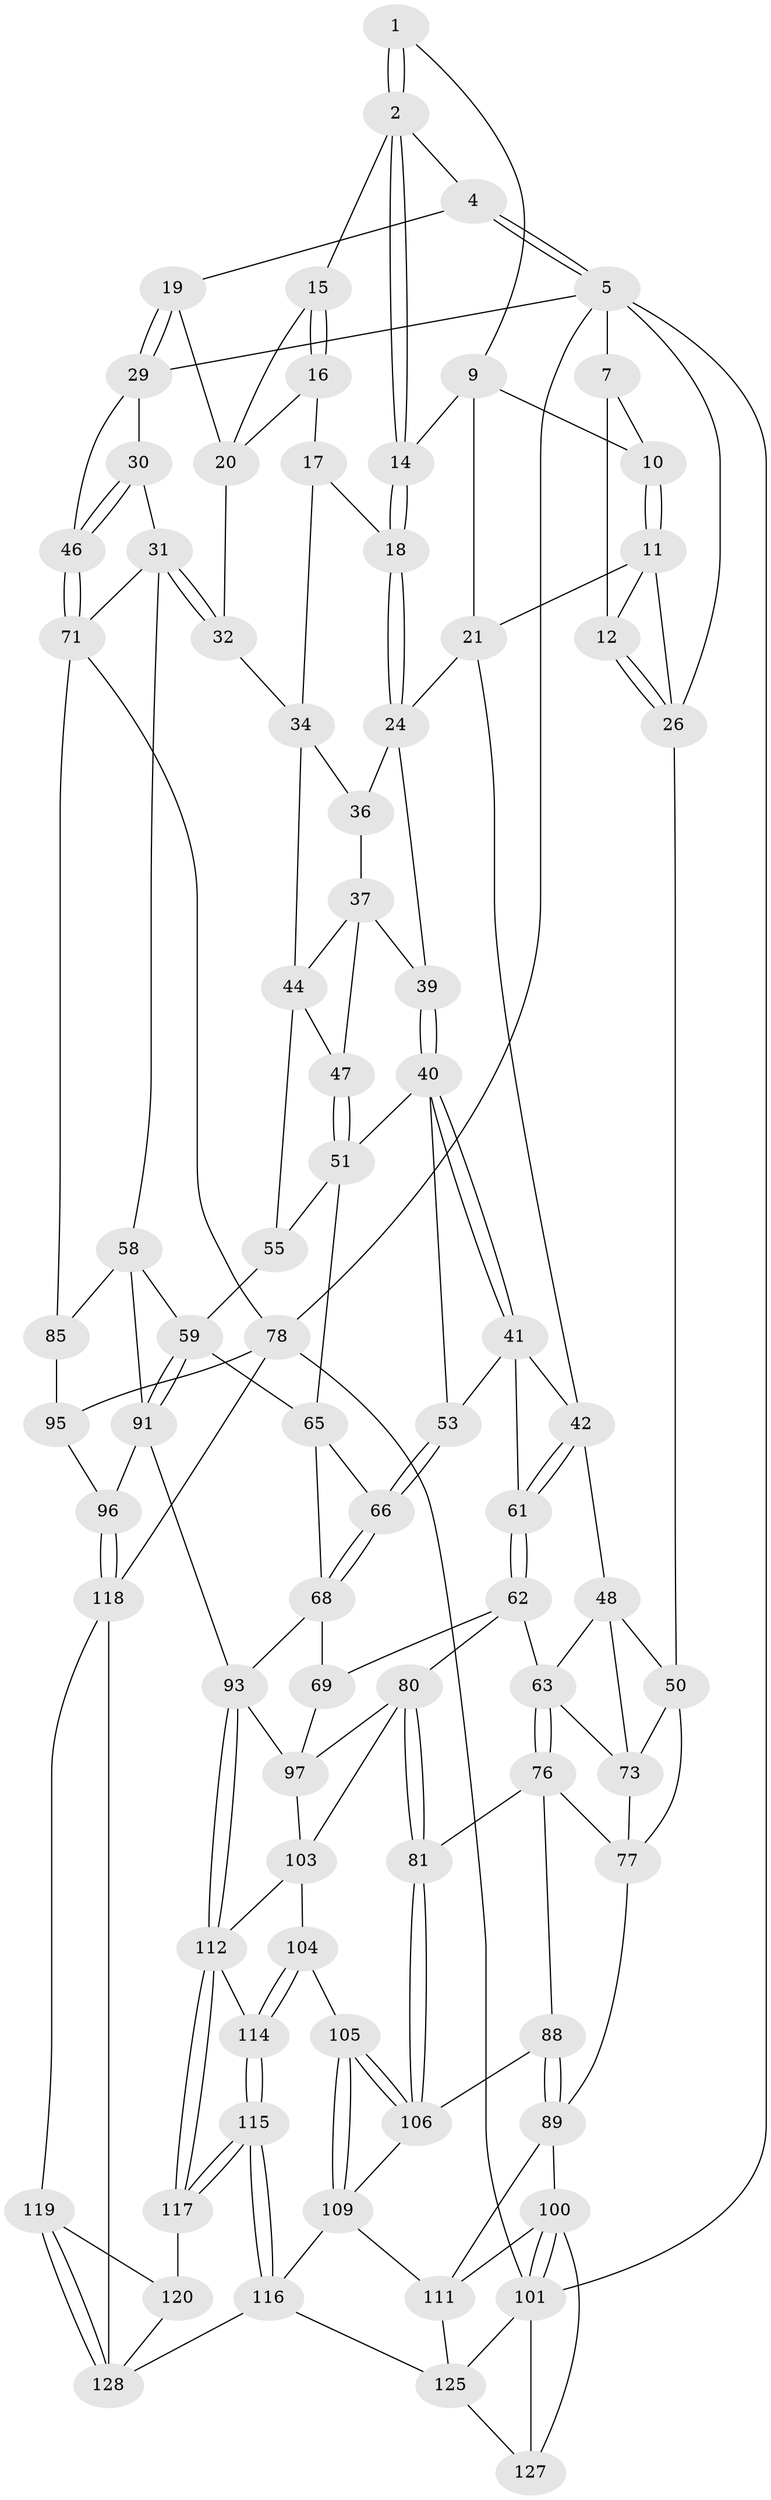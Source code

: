 // Generated by graph-tools (version 1.1) at 2025/24/03/03/25 07:24:33]
// undirected, 81 vertices, 181 edges
graph export_dot {
graph [start="1"]
  node [color=gray90,style=filled];
  1 [pos="+0.07695962177252173+0"];
  2 [pos="+0.41968508533011767+0",super="+3"];
  4 [pos="+1+0"];
  5 [pos="+1+0",super="+6"];
  7 [pos="+0+0",super="+8"];
  9 [pos="+0.19028466978293346+0.059060740932333856",super="+13"];
  10 [pos="+0.13221625707778975+0.08209047025786007"];
  11 [pos="+0.11572744681471281+0.10795640106616274",super="+23"];
  12 [pos="+0.06359401431762562+0.11420659306971052"];
  14 [pos="+0.4107444465431409+0"];
  15 [pos="+0.7465633865875572+0"];
  16 [pos="+0.626120655052158+0.1303632249354154"];
  17 [pos="+0.6193174011209419+0.13409612855754513"];
  18 [pos="+0.47803167304418576+0.11794175065519166"];
  19 [pos="+0.88776821641006+0.13490954338799396"];
  20 [pos="+0.8076154850104486+0.12687407771528722",super="+28"];
  21 [pos="+0.24676469917091026+0.16505810171059648",super="+22"];
  24 [pos="+0.47350312277796464+0.13657473086654692",super="+25"];
  26 [pos="+0+0.22262699544830952",super="+27"];
  29 [pos="+0.9089274787962476+0.1619846613534784",super="+33"];
  30 [pos="+0.9243624839041951+0.24445760591371887"];
  31 [pos="+0.8552279576753232+0.34959653402529944",super="+57"];
  32 [pos="+0.7604305259566461+0.28882802244282424"];
  34 [pos="+0.6943375031556018+0.2951171786390838",super="+35"];
  36 [pos="+0.5400055355422818+0.22254146599303692"];
  37 [pos="+0.5632663523017729+0.2783027386284489",super="+38"];
  39 [pos="+0.42914406041576914+0.22048290878018514"];
  40 [pos="+0.3506172227859698+0.28019280624376697",super="+52"];
  41 [pos="+0.30902963087896346+0.29924410364107185",super="+54"];
  42 [pos="+0.24371989784189152+0.30038699997199025",super="+43"];
  44 [pos="+0.5746186677389418+0.2919455604010135",super="+45"];
  46 [pos="+1+0.21940048932136322"];
  47 [pos="+0.4974855614481264+0.34527102457695824"];
  48 [pos="+0.22575129223000656+0.301869237733427",super="+49"];
  50 [pos="+0+0.33810330664488475",super="+75"];
  51 [pos="+0.5012928215136899+0.37473476015337226",super="+56"];
  53 [pos="+0.38111836203792293+0.42485609772255495"];
  55 [pos="+0.6395876620861245+0.36057016902678213"];
  58 [pos="+0.7913502000401285+0.494006602270808",super="+87"];
  59 [pos="+0.6659158206603834+0.5194644626966055",super="+60"];
  61 [pos="+0.2764339389536944+0.46280573726388413"];
  62 [pos="+0.2673214710062128+0.49959366120782966",super="+70"];
  63 [pos="+0.20143938080531162+0.49801715085151865",super="+64"];
  65 [pos="+0.48223506694872437+0.4780298582026753",super="+67"];
  66 [pos="+0.44283232910767706+0.49389308012818184"];
  68 [pos="+0.393315928219496+0.5678696273393176",super="+84"];
  69 [pos="+0.3755508802963431+0.5708886734582161"];
  71 [pos="+1+0.5078108344361884",super="+72"];
  73 [pos="+0.10739464527682838+0.44529205060007476",super="+74"];
  76 [pos="+0.14968356730657273+0.563071671412273",super="+82"];
  77 [pos="+0.11954625459147729+0.5415729307520438",super="+83"];
  78 [pos="+1+1",super="+79"];
  80 [pos="+0.2617195445320895+0.6513221424404926",super="+99"];
  81 [pos="+0.21756465451520984+0.6614698744204937"];
  85 [pos="+0.9673580061994835+0.5672617375662159",super="+86"];
  88 [pos="+0.13091084787240895+0.6782134366573591"];
  89 [pos="+0.06298450519689615+0.7025345675353092",super="+90"];
  91 [pos="+0.6800317800401818+0.6892215176622792",super="+92"];
  93 [pos="+0.5891212325484549+0.7573653933256265",super="+94"];
  95 [pos="+0.8072923693964946+0.7985298072039507",super="+102"];
  96 [pos="+0.6837224120900142+0.7851449348729738"];
  97 [pos="+0.4335898744765716+0.7363081385503102",super="+98"];
  100 [pos="+0+1",super="+123"];
  101 [pos="+0+1",super="+130"];
  103 [pos="+0.3077076531956139+0.7406421897368906",super="+107"];
  104 [pos="+0.283555740176074+0.7971970711180241"];
  105 [pos="+0.24086147642454694+0.7996434857281124"];
  106 [pos="+0.23641718684790758+0.7857290305093858",super="+108"];
  109 [pos="+0.20080424833816132+0.8376865350753792",super="+110"];
  111 [pos="+0.16382536252141022+0.8851786886800511",super="+122"];
  112 [pos="+0.4726563134058134+0.8832057624768085",super="+113"];
  114 [pos="+0.33297587511211313+0.8561537902827238"];
  115 [pos="+0.31748466635515793+0.9283260903861026"];
  116 [pos="+0.2966147071075352+0.9568976347396255",super="+124"];
  117 [pos="+0.47055162824917357+0.9008497874573083"];
  118 [pos="+0.6676804397645099+0.8516043566575524",super="+121"];
  119 [pos="+0.5898814439149818+0.9263333324118393"];
  120 [pos="+0.47910123173408464+0.9177892434893073"];
  125 [pos="+0.2802007182877408+1",super="+126"];
  127 [pos="+0.11380215472100567+1"];
  128 [pos="+0.5334924297734768+1",super="+129"];
  1 -- 2;
  1 -- 2;
  1 -- 9;
  2 -- 14;
  2 -- 14;
  2 -- 4;
  2 -- 15;
  4 -- 5;
  4 -- 5;
  4 -- 19;
  5 -- 78;
  5 -- 29;
  5 -- 26;
  5 -- 101;
  5 -- 7;
  7 -- 12;
  7 -- 10;
  9 -- 10;
  9 -- 21;
  9 -- 14;
  10 -- 11;
  10 -- 11;
  11 -- 12;
  11 -- 26;
  11 -- 21;
  12 -- 26;
  12 -- 26;
  14 -- 18;
  14 -- 18;
  15 -- 16;
  15 -- 16;
  15 -- 20;
  16 -- 17;
  16 -- 20;
  17 -- 18;
  17 -- 34;
  18 -- 24;
  18 -- 24;
  19 -- 20;
  19 -- 29;
  19 -- 29;
  20 -- 32;
  21 -- 24;
  21 -- 42;
  24 -- 36;
  24 -- 39;
  26 -- 50;
  29 -- 30;
  29 -- 46;
  30 -- 31;
  30 -- 46;
  30 -- 46;
  31 -- 32;
  31 -- 32;
  31 -- 58;
  31 -- 71;
  32 -- 34;
  34 -- 44;
  34 -- 36;
  36 -- 37;
  37 -- 44;
  37 -- 39;
  37 -- 47;
  39 -- 40;
  39 -- 40;
  40 -- 41;
  40 -- 41;
  40 -- 51;
  40 -- 53;
  41 -- 42;
  41 -- 61;
  41 -- 53;
  42 -- 61;
  42 -- 61;
  42 -- 48;
  44 -- 47;
  44 -- 55;
  46 -- 71;
  46 -- 71;
  47 -- 51;
  47 -- 51;
  48 -- 63;
  48 -- 73;
  48 -- 50;
  50 -- 73;
  50 -- 77;
  51 -- 65;
  51 -- 55;
  53 -- 66;
  53 -- 66;
  55 -- 59;
  58 -- 59;
  58 -- 91;
  58 -- 85;
  59 -- 91;
  59 -- 91;
  59 -- 65;
  61 -- 62;
  61 -- 62;
  62 -- 63;
  62 -- 80;
  62 -- 69;
  63 -- 76;
  63 -- 76;
  63 -- 73;
  65 -- 66;
  65 -- 68;
  66 -- 68;
  66 -- 68;
  68 -- 69;
  68 -- 93;
  69 -- 97;
  71 -- 78;
  71 -- 85;
  73 -- 77;
  76 -- 77;
  76 -- 88;
  76 -- 81;
  77 -- 89;
  78 -- 101;
  78 -- 118;
  78 -- 95;
  80 -- 81;
  80 -- 81;
  80 -- 103;
  80 -- 97;
  81 -- 106;
  81 -- 106;
  85 -- 95 [weight=2];
  88 -- 89;
  88 -- 89;
  88 -- 106;
  89 -- 111;
  89 -- 100;
  91 -- 96;
  91 -- 93;
  93 -- 112;
  93 -- 112;
  93 -- 97;
  95 -- 96;
  96 -- 118;
  96 -- 118;
  97 -- 103;
  100 -- 101;
  100 -- 101;
  100 -- 127;
  100 -- 111;
  101 -- 125;
  101 -- 127;
  103 -- 104;
  103 -- 112;
  104 -- 105;
  104 -- 114;
  104 -- 114;
  105 -- 106;
  105 -- 106;
  105 -- 109;
  105 -- 109;
  106 -- 109;
  109 -- 116;
  109 -- 111;
  111 -- 125;
  112 -- 117;
  112 -- 117;
  112 -- 114;
  114 -- 115;
  114 -- 115;
  115 -- 116;
  115 -- 116;
  115 -- 117;
  115 -- 117;
  116 -- 128;
  116 -- 125;
  117 -- 120;
  118 -- 119;
  118 -- 128;
  119 -- 120;
  119 -- 128;
  119 -- 128;
  120 -- 128;
  125 -- 127;
}
